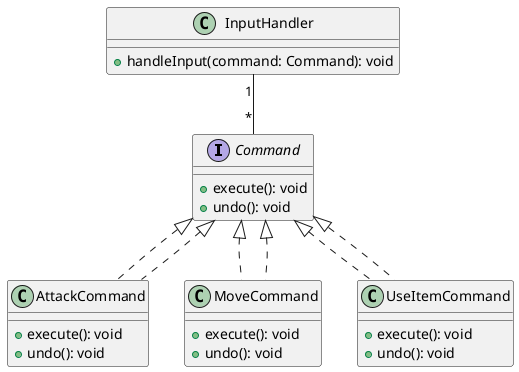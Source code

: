@startuml
hide footbox

interface Command {
    +execute(): void
    +undo(): void
}

class AttackCommand implements Command {
    +execute(): void
    +undo(): void
}

class MoveCommand implements Command {
    +execute(): void
    +undo(): void
}

class UseItemCommand implements Command {
    +execute(): void
    +undo(): void
}

class InputHandler {
    +handleInput(command: Command): void
}

Command <|.. AttackCommand
Command <|.. MoveCommand
Command <|.. UseItemCommand

InputHandler "1" -- "*" Command

@enduml
